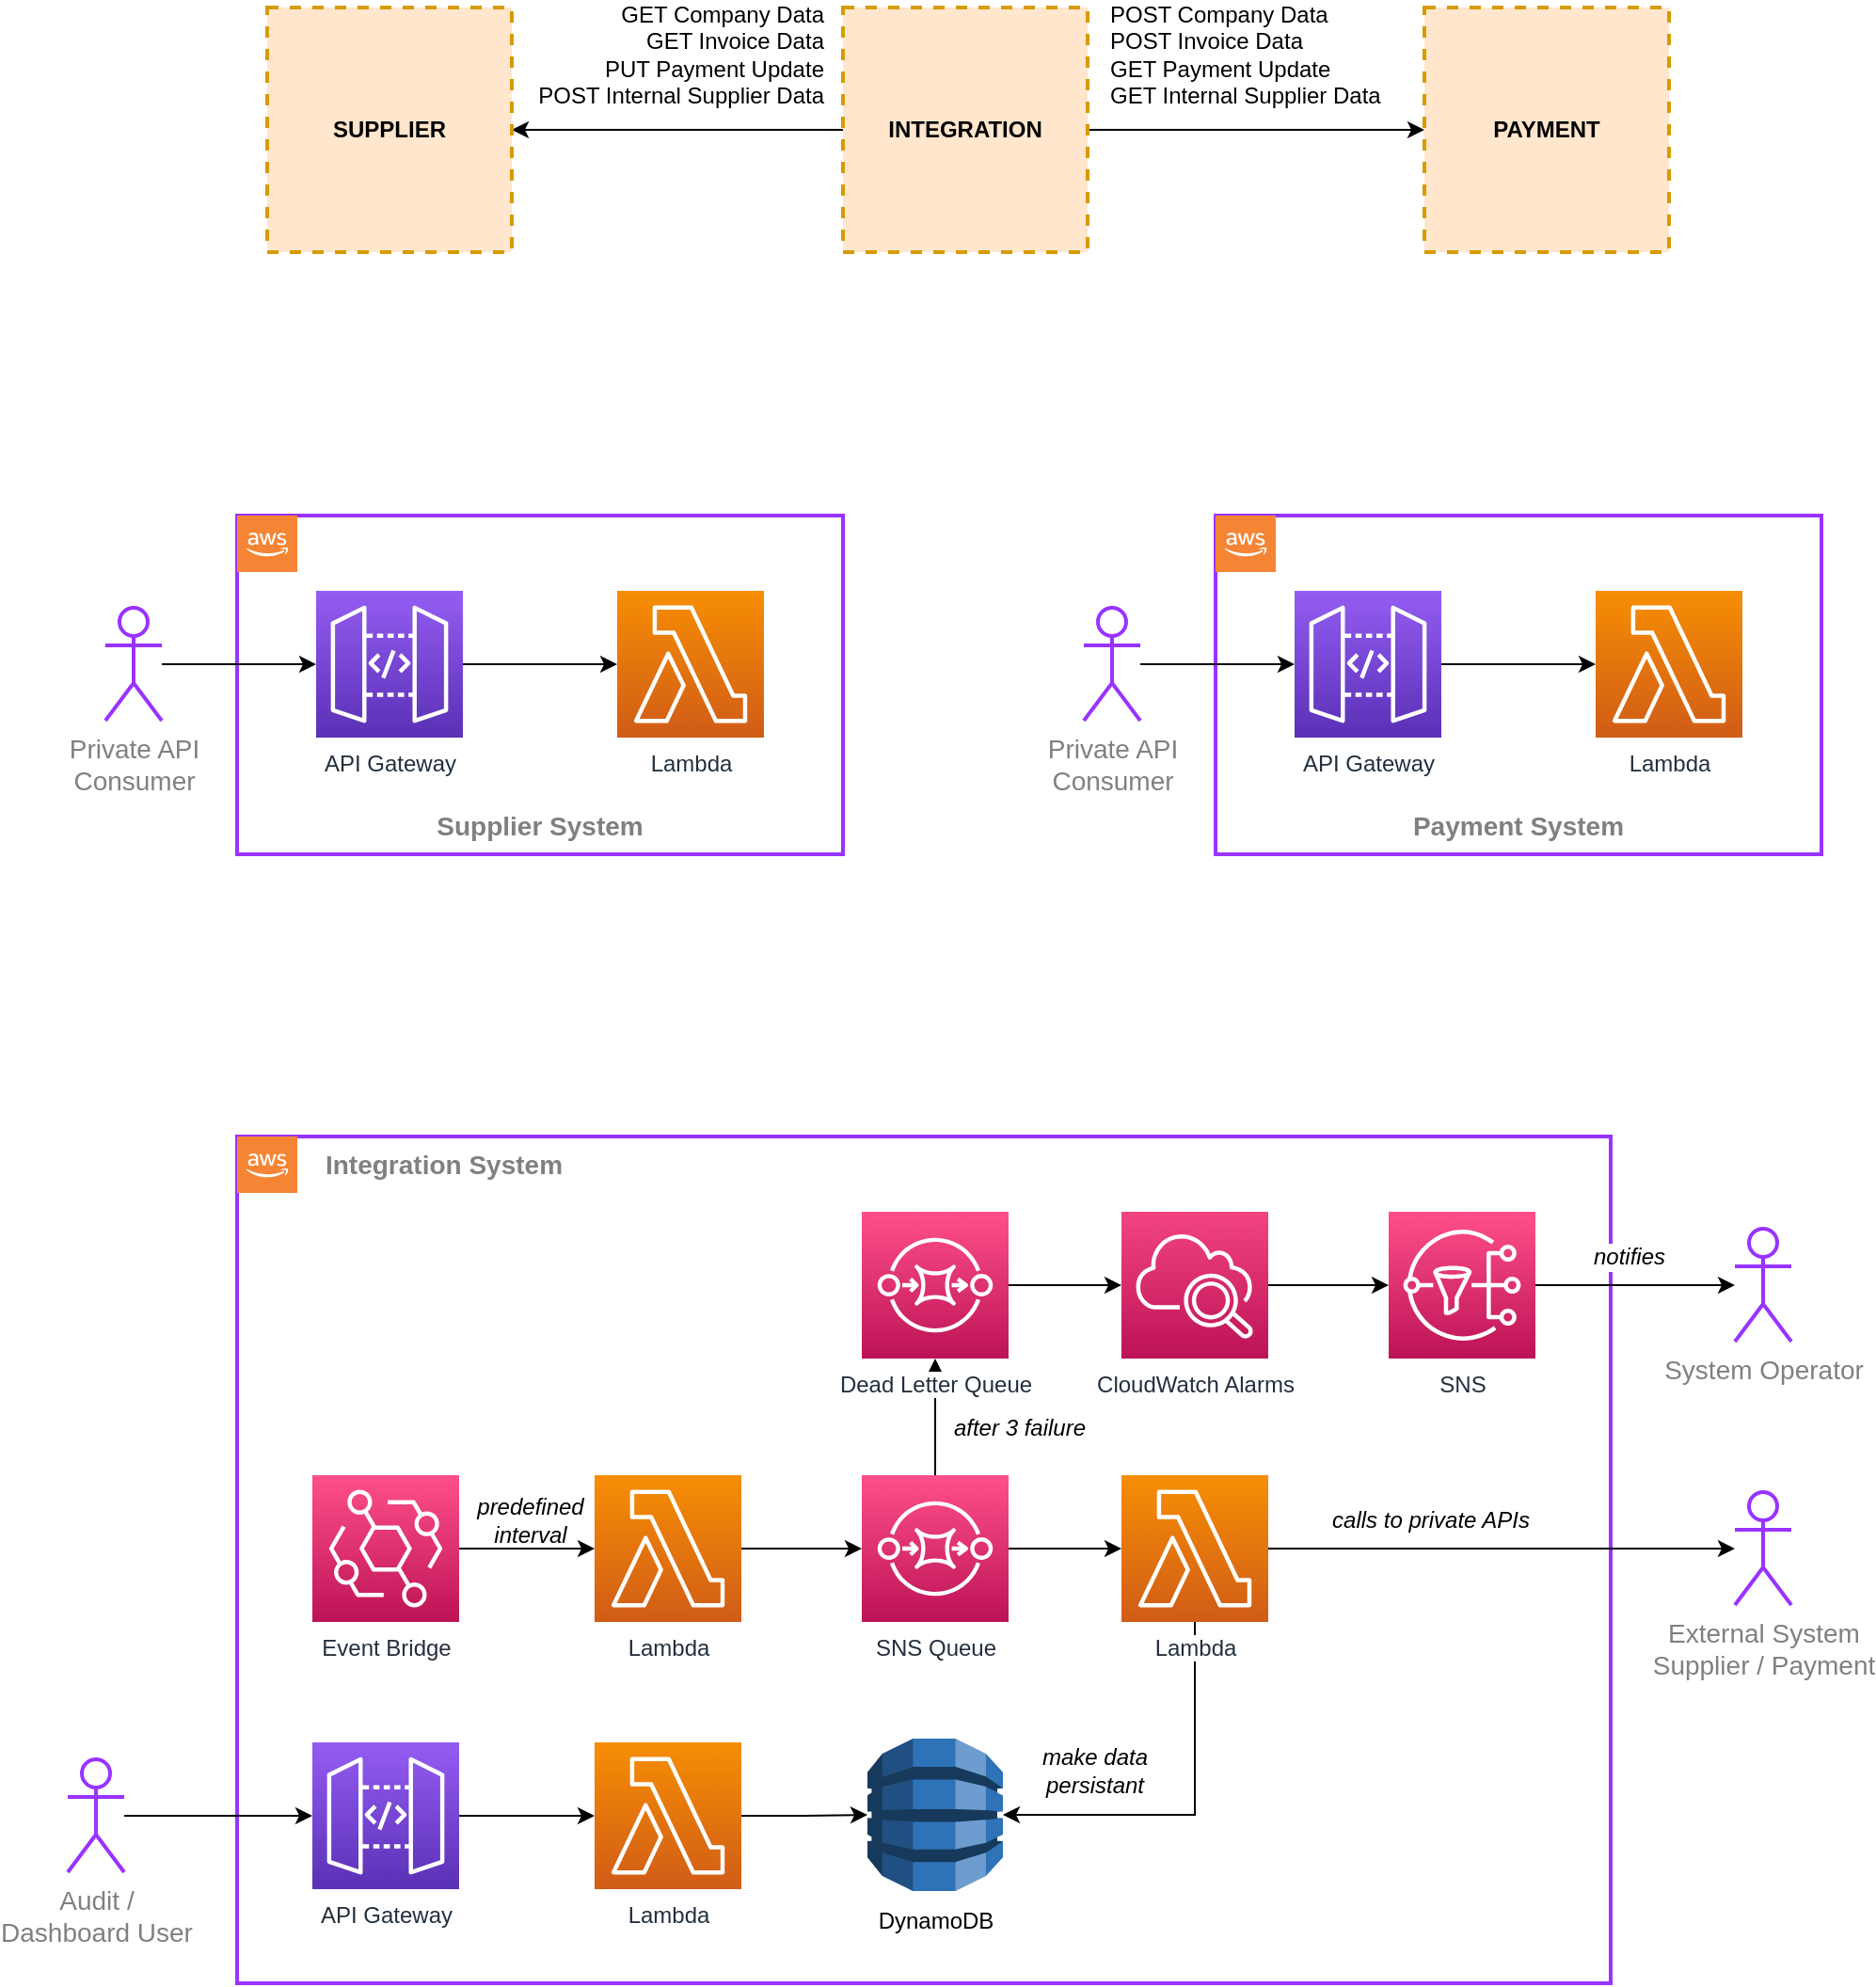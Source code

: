 <mxfile version="16.5.1" type="device"><diagram id="8Cj82dF483FpMM0Lno-N" name="Page-1"><mxGraphModel dx="1102" dy="2034" grid="1" gridSize="10" guides="1" tooltips="1" connect="1" arrows="1" fold="1" page="1" pageScale="1" pageWidth="827" pageHeight="1169" math="0" shadow="0"><root><mxCell id="0"/><mxCell id="1" parent="0"/><mxCell id="LT-DEaqBuwJB-dAYVBHN-10" value="" style="rounded=0;whiteSpace=wrap;html=1;strokeWidth=2;strokeColor=#9933FF;fillColor=none;" vertex="1" parent="1"><mxGeometry x="950" y="-10" width="322" height="180" as="geometry"/></mxCell><mxCell id="LT-DEaqBuwJB-dAYVBHN-37" value="" style="rounded=0;whiteSpace=wrap;html=1;strokeWidth=2;strokeColor=#9933FF;fillColor=none;" vertex="1" parent="1"><mxGeometry x="430" y="320" width="730" height="450" as="geometry"/></mxCell><mxCell id="LT-DEaqBuwJB-dAYVBHN-4" value="" style="rounded=0;whiteSpace=wrap;html=1;strokeWidth=2;strokeColor=#9933FF;fillColor=none;" vertex="1" parent="1"><mxGeometry x="430" y="-10" width="322" height="180" as="geometry"/></mxCell><mxCell id="LT-DEaqBuwJB-dAYVBHN-3" style="edgeStyle=orthogonalEdgeStyle;rounded=0;orthogonalLoop=1;jettySize=auto;html=1;entryX=0;entryY=0.5;entryDx=0;entryDy=0;entryPerimeter=0;" edge="1" parent="1" source="LT-DEaqBuwJB-dAYVBHN-1" target="LT-DEaqBuwJB-dAYVBHN-2"><mxGeometry relative="1" as="geometry"/></mxCell><mxCell id="LT-DEaqBuwJB-dAYVBHN-1" value="API Gateway" style="sketch=0;points=[[0,0,0],[0.25,0,0],[0.5,0,0],[0.75,0,0],[1,0,0],[0,1,0],[0.25,1,0],[0.5,1,0],[0.75,1,0],[1,1,0],[0,0.25,0],[0,0.5,0],[0,0.75,0],[1,0.25,0],[1,0.5,0],[1,0.75,0]];outlineConnect=0;fontColor=#232F3E;gradientColor=#945DF2;gradientDirection=north;fillColor=#5A30B5;strokeColor=#ffffff;dashed=0;verticalLabelPosition=bottom;verticalAlign=top;align=center;html=1;fontSize=12;fontStyle=0;aspect=fixed;shape=mxgraph.aws4.resourceIcon;resIcon=mxgraph.aws4.api_gateway;" vertex="1" parent="1"><mxGeometry x="472" y="30" width="78" height="78" as="geometry"/></mxCell><mxCell id="LT-DEaqBuwJB-dAYVBHN-2" value="Lambda" style="sketch=0;points=[[0,0,0],[0.25,0,0],[0.5,0,0],[0.75,0,0],[1,0,0],[0,1,0],[0.25,1,0],[0.5,1,0],[0.75,1,0],[1,1,0],[0,0.25,0],[0,0.5,0],[0,0.75,0],[1,0.25,0],[1,0.5,0],[1,0.75,0]];outlineConnect=0;fontColor=#232F3E;gradientColor=#F78E04;gradientDirection=north;fillColor=#D05C17;strokeColor=#ffffff;dashed=0;verticalLabelPosition=bottom;verticalAlign=top;align=center;html=1;fontSize=12;fontStyle=0;aspect=fixed;shape=mxgraph.aws4.resourceIcon;resIcon=mxgraph.aws4.lambda;" vertex="1" parent="1"><mxGeometry x="632" y="30" width="78" height="78" as="geometry"/></mxCell><mxCell id="LT-DEaqBuwJB-dAYVBHN-5" value="" style="outlineConnect=0;dashed=0;verticalLabelPosition=bottom;verticalAlign=top;align=center;html=1;shape=mxgraph.aws3.cloud_2;fillColor=#F58534;gradientColor=none;strokeColor=#9933FF;strokeWidth=2;" vertex="1" parent="1"><mxGeometry x="430" y="-10" width="32" height="30" as="geometry"/></mxCell><mxCell id="LT-DEaqBuwJB-dAYVBHN-6" value="Supplier System" style="text;html=1;strokeColor=none;fillColor=none;align=center;verticalAlign=middle;whiteSpace=wrap;rounded=0;fontSize=14;fontStyle=1;fontColor=#808080;" vertex="1" parent="1"><mxGeometry x="511" y="140" width="160" height="30" as="geometry"/></mxCell><mxCell id="LT-DEaqBuwJB-dAYVBHN-7" style="edgeStyle=orthogonalEdgeStyle;rounded=0;orthogonalLoop=1;jettySize=auto;html=1;entryX=0;entryY=0.5;entryDx=0;entryDy=0;entryPerimeter=0;" edge="1" parent="1" source="LT-DEaqBuwJB-dAYVBHN-8" target="LT-DEaqBuwJB-dAYVBHN-9"><mxGeometry relative="1" as="geometry"/></mxCell><mxCell id="LT-DEaqBuwJB-dAYVBHN-8" value="API Gateway" style="sketch=0;points=[[0,0,0],[0.25,0,0],[0.5,0,0],[0.75,0,0],[1,0,0],[0,1,0],[0.25,1,0],[0.5,1,0],[0.75,1,0],[1,1,0],[0,0.25,0],[0,0.5,0],[0,0.75,0],[1,0.25,0],[1,0.5,0],[1,0.75,0]];outlineConnect=0;fontColor=#232F3E;gradientColor=#945DF2;gradientDirection=north;fillColor=#5A30B5;strokeColor=#ffffff;dashed=0;verticalLabelPosition=bottom;verticalAlign=top;align=center;html=1;fontSize=12;fontStyle=0;aspect=fixed;shape=mxgraph.aws4.resourceIcon;resIcon=mxgraph.aws4.api_gateway;" vertex="1" parent="1"><mxGeometry x="992" y="30" width="78" height="78" as="geometry"/></mxCell><mxCell id="LT-DEaqBuwJB-dAYVBHN-9" value="Lambda" style="sketch=0;points=[[0,0,0],[0.25,0,0],[0.5,0,0],[0.75,0,0],[1,0,0],[0,1,0],[0.25,1,0],[0.5,1,0],[0.75,1,0],[1,1,0],[0,0.25,0],[0,0.5,0],[0,0.75,0],[1,0.25,0],[1,0.5,0],[1,0.75,0]];outlineConnect=0;fontColor=#232F3E;gradientColor=#F78E04;gradientDirection=north;fillColor=#D05C17;strokeColor=#ffffff;dashed=0;verticalLabelPosition=bottom;verticalAlign=top;align=center;html=1;fontSize=12;fontStyle=0;aspect=fixed;shape=mxgraph.aws4.resourceIcon;resIcon=mxgraph.aws4.lambda;" vertex="1" parent="1"><mxGeometry x="1152" y="30" width="78" height="78" as="geometry"/></mxCell><mxCell id="LT-DEaqBuwJB-dAYVBHN-11" value="" style="outlineConnect=0;dashed=0;verticalLabelPosition=bottom;verticalAlign=top;align=center;html=1;shape=mxgraph.aws3.cloud_2;fillColor=#F58534;gradientColor=none;strokeColor=#9933FF;strokeWidth=2;" vertex="1" parent="1"><mxGeometry x="950" y="-10" width="32" height="30" as="geometry"/></mxCell><mxCell id="LT-DEaqBuwJB-dAYVBHN-12" value="Payment System" style="text;html=1;strokeColor=none;fillColor=none;align=center;verticalAlign=middle;whiteSpace=wrap;rounded=0;fontSize=14;fontStyle=1;fontColor=#808080;" vertex="1" parent="1"><mxGeometry x="1031" y="140" width="160" height="30" as="geometry"/></mxCell><mxCell id="LT-DEaqBuwJB-dAYVBHN-17" style="edgeStyle=orthogonalEdgeStyle;rounded=0;orthogonalLoop=1;jettySize=auto;html=1;entryX=0;entryY=0.5;entryDx=0;entryDy=0;entryPerimeter=0;fontSize=14;fontColor=#808080;" edge="1" parent="1" source="LT-DEaqBuwJB-dAYVBHN-15" target="LT-DEaqBuwJB-dAYVBHN-16"><mxGeometry relative="1" as="geometry"/></mxCell><mxCell id="LT-DEaqBuwJB-dAYVBHN-15" value="Event Bridge" style="sketch=0;points=[[0,0,0],[0.25,0,0],[0.5,0,0],[0.75,0,0],[1,0,0],[0,1,0],[0.25,1,0],[0.5,1,0],[0.75,1,0],[1,1,0],[0,0.25,0],[0,0.5,0],[0,0.75,0],[1,0.25,0],[1,0.5,0],[1,0.75,0]];outlineConnect=0;fontColor=#232F3E;gradientColor=#FF4F8B;gradientDirection=north;fillColor=#BC1356;strokeColor=#ffffff;dashed=0;verticalLabelPosition=bottom;verticalAlign=top;align=center;html=1;fontSize=12;fontStyle=0;aspect=fixed;shape=mxgraph.aws4.resourceIcon;resIcon=mxgraph.aws4.eventbridge;" vertex="1" parent="1"><mxGeometry x="470" y="500" width="78" height="78" as="geometry"/></mxCell><mxCell id="LT-DEaqBuwJB-dAYVBHN-26" style="edgeStyle=orthogonalEdgeStyle;rounded=0;orthogonalLoop=1;jettySize=auto;html=1;entryX=0;entryY=0.5;entryDx=0;entryDy=0;entryPerimeter=0;fontSize=14;fontColor=#808080;" edge="1" parent="1" source="LT-DEaqBuwJB-dAYVBHN-16" target="LT-DEaqBuwJB-dAYVBHN-20"><mxGeometry relative="1" as="geometry"/></mxCell><mxCell id="LT-DEaqBuwJB-dAYVBHN-16" value="Lambda" style="sketch=0;points=[[0,0,0],[0.25,0,0],[0.5,0,0],[0.75,0,0],[1,0,0],[0,1,0],[0.25,1,0],[0.5,1,0],[0.75,1,0],[1,1,0],[0,0.25,0],[0,0.5,0],[0,0.75,0],[1,0.25,0],[1,0.5,0],[1,0.75,0]];outlineConnect=0;fontColor=#232F3E;gradientColor=#F78E04;gradientDirection=north;fillColor=#D05C17;strokeColor=#ffffff;dashed=0;verticalLabelPosition=bottom;verticalAlign=top;align=center;html=1;fontSize=12;fontStyle=0;aspect=fixed;shape=mxgraph.aws4.resourceIcon;resIcon=mxgraph.aws4.lambda;" vertex="1" parent="1"><mxGeometry x="620" y="500" width="78" height="78" as="geometry"/></mxCell><mxCell id="LT-DEaqBuwJB-dAYVBHN-28" style="edgeStyle=orthogonalEdgeStyle;rounded=0;orthogonalLoop=1;jettySize=auto;html=1;exitX=1;exitY=0.5;exitDx=0;exitDy=0;exitPerimeter=0;fontSize=14;fontColor=#808080;" edge="1" parent="1" source="LT-DEaqBuwJB-dAYVBHN-20" target="LT-DEaqBuwJB-dAYVBHN-27"><mxGeometry relative="1" as="geometry"/></mxCell><mxCell id="LT-DEaqBuwJB-dAYVBHN-32" style="edgeStyle=orthogonalEdgeStyle;rounded=0;orthogonalLoop=1;jettySize=auto;html=1;entryX=0.5;entryY=1;entryDx=0;entryDy=0;entryPerimeter=0;fontSize=14;fontColor=#808080;" edge="1" parent="1" source="LT-DEaqBuwJB-dAYVBHN-20" target="LT-DEaqBuwJB-dAYVBHN-31"><mxGeometry relative="1" as="geometry"/></mxCell><mxCell id="LT-DEaqBuwJB-dAYVBHN-20" value="SNS Queue" style="sketch=0;points=[[0,0,0],[0.25,0,0],[0.5,0,0],[0.75,0,0],[1,0,0],[0,1,0],[0.25,1,0],[0.5,1,0],[0.75,1,0],[1,1,0],[0,0.25,0],[0,0.5,0],[0,0.75,0],[1,0.25,0],[1,0.5,0],[1,0.75,0]];outlineConnect=0;fontColor=#232F3E;gradientColor=#FF4F8B;gradientDirection=north;fillColor=#BC1356;strokeColor=#ffffff;dashed=0;verticalLabelPosition=bottom;verticalAlign=top;align=center;html=1;fontSize=12;fontStyle=0;aspect=fixed;shape=mxgraph.aws4.resourceIcon;resIcon=mxgraph.aws4.sqs;" vertex="1" parent="1"><mxGeometry x="762" y="500" width="78" height="78" as="geometry"/></mxCell><mxCell id="LT-DEaqBuwJB-dAYVBHN-21" value="&lt;font style=&quot;font-size: 12px&quot; color=&quot;#000000&quot;&gt;DynamoDB&lt;/font&gt;" style="outlineConnect=0;dashed=0;verticalLabelPosition=bottom;verticalAlign=top;align=center;html=1;shape=mxgraph.aws3.dynamo_db;fillColor=#2E73B8;gradientColor=none;fontSize=14;fontColor=#808080;strokeColor=#9933FF;strokeWidth=2;" vertex="1" parent="1"><mxGeometry x="765" y="640" width="72" height="81" as="geometry"/></mxCell><mxCell id="LT-DEaqBuwJB-dAYVBHN-22" style="edgeStyle=orthogonalEdgeStyle;rounded=0;orthogonalLoop=1;jettySize=auto;html=1;entryX=0;entryY=0.5;entryDx=0;entryDy=0;entryPerimeter=0;" edge="1" parent="1" source="LT-DEaqBuwJB-dAYVBHN-23" target="LT-DEaqBuwJB-dAYVBHN-24"><mxGeometry relative="1" as="geometry"/></mxCell><mxCell id="LT-DEaqBuwJB-dAYVBHN-23" value="API Gateway" style="sketch=0;points=[[0,0,0],[0.25,0,0],[0.5,0,0],[0.75,0,0],[1,0,0],[0,1,0],[0.25,1,0],[0.5,1,0],[0.75,1,0],[1,1,0],[0,0.25,0],[0,0.5,0],[0,0.75,0],[1,0.25,0],[1,0.5,0],[1,0.75,0]];outlineConnect=0;fontColor=#232F3E;gradientColor=#945DF2;gradientDirection=north;fillColor=#5A30B5;strokeColor=#ffffff;dashed=0;verticalLabelPosition=bottom;verticalAlign=top;align=center;html=1;fontSize=12;fontStyle=0;aspect=fixed;shape=mxgraph.aws4.resourceIcon;resIcon=mxgraph.aws4.api_gateway;" vertex="1" parent="1"><mxGeometry x="470" y="642" width="78" height="78" as="geometry"/></mxCell><mxCell id="LT-DEaqBuwJB-dAYVBHN-30" style="edgeStyle=orthogonalEdgeStyle;rounded=0;orthogonalLoop=1;jettySize=auto;html=1;entryX=0;entryY=0.5;entryDx=0;entryDy=0;entryPerimeter=0;fontSize=14;fontColor=#808080;" edge="1" parent="1" source="LT-DEaqBuwJB-dAYVBHN-24" target="LT-DEaqBuwJB-dAYVBHN-21"><mxGeometry relative="1" as="geometry"/></mxCell><mxCell id="LT-DEaqBuwJB-dAYVBHN-24" value="Lambda" style="sketch=0;points=[[0,0,0],[0.25,0,0],[0.5,0,0],[0.75,0,0],[1,0,0],[0,1,0],[0.25,1,0],[0.5,1,0],[0.75,1,0],[1,1,0],[0,0.25,0],[0,0.5,0],[0,0.75,0],[1,0.25,0],[1,0.5,0],[1,0.75,0]];outlineConnect=0;fontColor=#232F3E;gradientColor=#F78E04;gradientDirection=north;fillColor=#D05C17;strokeColor=#ffffff;dashed=0;verticalLabelPosition=bottom;verticalAlign=top;align=center;html=1;fontSize=12;fontStyle=0;aspect=fixed;shape=mxgraph.aws4.resourceIcon;resIcon=mxgraph.aws4.lambda;" vertex="1" parent="1"><mxGeometry x="620" y="642" width="78" height="78" as="geometry"/></mxCell><mxCell id="LT-DEaqBuwJB-dAYVBHN-29" style="edgeStyle=orthogonalEdgeStyle;rounded=0;orthogonalLoop=1;jettySize=auto;html=1;exitX=0.5;exitY=1;exitDx=0;exitDy=0;exitPerimeter=0;entryX=1;entryY=0.5;entryDx=0;entryDy=0;entryPerimeter=0;fontSize=14;fontColor=#808080;" edge="1" parent="1" source="LT-DEaqBuwJB-dAYVBHN-27" target="LT-DEaqBuwJB-dAYVBHN-21"><mxGeometry relative="1" as="geometry"/></mxCell><mxCell id="LT-DEaqBuwJB-dAYVBHN-48" style="edgeStyle=orthogonalEdgeStyle;rounded=0;orthogonalLoop=1;jettySize=auto;html=1;fontSize=14;fontColor=#808080;" edge="1" parent="1" source="LT-DEaqBuwJB-dAYVBHN-27" target="LT-DEaqBuwJB-dAYVBHN-47"><mxGeometry relative="1" as="geometry"/></mxCell><mxCell id="LT-DEaqBuwJB-dAYVBHN-27" value="Lambda" style="sketch=0;points=[[0,0,0],[0.25,0,0],[0.5,0,0],[0.75,0,0],[1,0,0],[0,1,0],[0.25,1,0],[0.5,1,0],[0.75,1,0],[1,1,0],[0,0.25,0],[0,0.5,0],[0,0.75,0],[1,0.25,0],[1,0.5,0],[1,0.75,0]];outlineConnect=0;fontColor=#232F3E;gradientColor=#F78E04;gradientDirection=north;fillColor=#D05C17;strokeColor=#ffffff;dashed=0;verticalLabelPosition=bottom;verticalAlign=top;align=center;html=1;fontSize=12;fontStyle=0;aspect=fixed;shape=mxgraph.aws4.resourceIcon;resIcon=mxgraph.aws4.lambda;labelBackgroundColor=default;" vertex="1" parent="1"><mxGeometry x="900" y="500" width="78" height="78" as="geometry"/></mxCell><mxCell id="LT-DEaqBuwJB-dAYVBHN-34" style="edgeStyle=orthogonalEdgeStyle;rounded=0;orthogonalLoop=1;jettySize=auto;html=1;entryX=0;entryY=0.5;entryDx=0;entryDy=0;entryPerimeter=0;fontSize=14;fontColor=#808080;" edge="1" parent="1" source="LT-DEaqBuwJB-dAYVBHN-31" target="LT-DEaqBuwJB-dAYVBHN-33"><mxGeometry relative="1" as="geometry"/></mxCell><mxCell id="LT-DEaqBuwJB-dAYVBHN-31" value="Dead Letter Queue" style="sketch=0;points=[[0,0,0],[0.25,0,0],[0.5,0,0],[0.75,0,0],[1,0,0],[0,1,0],[0.25,1,0],[0.5,1,0],[0.75,1,0],[1,1,0],[0,0.25,0],[0,0.5,0],[0,0.75,0],[1,0.25,0],[1,0.5,0],[1,0.75,0]];outlineConnect=0;fontColor=#232F3E;gradientColor=#FF4F8B;gradientDirection=north;fillColor=#BC1356;strokeColor=#ffffff;dashed=0;verticalLabelPosition=bottom;verticalAlign=top;align=center;html=1;fontSize=12;fontStyle=0;aspect=fixed;shape=mxgraph.aws4.resourceIcon;resIcon=mxgraph.aws4.sqs;labelBackgroundColor=default;" vertex="1" parent="1"><mxGeometry x="762" y="360" width="78" height="78" as="geometry"/></mxCell><mxCell id="LT-DEaqBuwJB-dAYVBHN-36" style="edgeStyle=orthogonalEdgeStyle;rounded=0;orthogonalLoop=1;jettySize=auto;html=1;entryX=0;entryY=0.5;entryDx=0;entryDy=0;entryPerimeter=0;fontSize=14;fontColor=#808080;" edge="1" parent="1" source="LT-DEaqBuwJB-dAYVBHN-33" target="LT-DEaqBuwJB-dAYVBHN-35"><mxGeometry relative="1" as="geometry"/></mxCell><mxCell id="LT-DEaqBuwJB-dAYVBHN-33" value="CloudWatch Alarms" style="sketch=0;points=[[0,0,0],[0.25,0,0],[0.5,0,0],[0.75,0,0],[1,0,0],[0,1,0],[0.25,1,0],[0.5,1,0],[0.75,1,0],[1,1,0],[0,0.25,0],[0,0.5,0],[0,0.75,0],[1,0.25,0],[1,0.5,0],[1,0.75,0]];points=[[0,0,0],[0.25,0,0],[0.5,0,0],[0.75,0,0],[1,0,0],[0,1,0],[0.25,1,0],[0.5,1,0],[0.75,1,0],[1,1,0],[0,0.25,0],[0,0.5,0],[0,0.75,0],[1,0.25,0],[1,0.5,0],[1,0.75,0]];outlineConnect=0;fontColor=#232F3E;gradientColor=#F34482;gradientDirection=north;fillColor=#BC1356;strokeColor=#ffffff;dashed=0;verticalLabelPosition=bottom;verticalAlign=top;align=center;html=1;fontSize=12;fontStyle=0;aspect=fixed;shape=mxgraph.aws4.resourceIcon;resIcon=mxgraph.aws4.cloudwatch_2;" vertex="1" parent="1"><mxGeometry x="900" y="360" width="78" height="78" as="geometry"/></mxCell><mxCell id="LT-DEaqBuwJB-dAYVBHN-46" style="edgeStyle=orthogonalEdgeStyle;rounded=0;orthogonalLoop=1;jettySize=auto;html=1;fontSize=14;fontColor=#808080;" edge="1" parent="1" source="LT-DEaqBuwJB-dAYVBHN-35" target="LT-DEaqBuwJB-dAYVBHN-45"><mxGeometry relative="1" as="geometry"/></mxCell><mxCell id="LT-DEaqBuwJB-dAYVBHN-35" value="SNS" style="sketch=0;points=[[0,0,0],[0.25,0,0],[0.5,0,0],[0.75,0,0],[1,0,0],[0,1,0],[0.25,1,0],[0.5,1,0],[0.75,1,0],[1,1,0],[0,0.25,0],[0,0.5,0],[0,0.75,0],[1,0.25,0],[1,0.5,0],[1,0.75,0]];outlineConnect=0;fontColor=#232F3E;gradientColor=#FF4F8B;gradientDirection=north;fillColor=#BC1356;strokeColor=#ffffff;dashed=0;verticalLabelPosition=bottom;verticalAlign=top;align=center;html=1;fontSize=12;fontStyle=0;aspect=fixed;shape=mxgraph.aws4.resourceIcon;resIcon=mxgraph.aws4.sns;" vertex="1" parent="1"><mxGeometry x="1042" y="360" width="78" height="78" as="geometry"/></mxCell><mxCell id="LT-DEaqBuwJB-dAYVBHN-41" value="" style="outlineConnect=0;dashed=0;verticalLabelPosition=bottom;verticalAlign=top;align=center;html=1;shape=mxgraph.aws3.cloud_2;fillColor=#F58534;gradientColor=none;strokeColor=#9933FF;strokeWidth=2;" vertex="1" parent="1"><mxGeometry x="430" y="320" width="32" height="30" as="geometry"/></mxCell><mxCell id="LT-DEaqBuwJB-dAYVBHN-42" value="Integration System" style="text;html=1;strokeColor=none;fillColor=none;align=center;verticalAlign=middle;whiteSpace=wrap;rounded=0;fontSize=14;fontStyle=1;fontColor=#808080;" vertex="1" parent="1"><mxGeometry x="460" y="320" width="160" height="30" as="geometry"/></mxCell><mxCell id="LT-DEaqBuwJB-dAYVBHN-44" style="edgeStyle=orthogonalEdgeStyle;rounded=0;orthogonalLoop=1;jettySize=auto;html=1;fontSize=14;fontColor=#808080;entryX=0;entryY=0.5;entryDx=0;entryDy=0;entryPerimeter=0;" edge="1" parent="1" source="LT-DEaqBuwJB-dAYVBHN-43" target="LT-DEaqBuwJB-dAYVBHN-23"><mxGeometry relative="1" as="geometry"><mxPoint x="355" y="530" as="targetPoint"/></mxGeometry></mxCell><mxCell id="LT-DEaqBuwJB-dAYVBHN-43" value="Audit / &lt;br&gt;Dashboard User" style="shape=umlActor;verticalLabelPosition=bottom;verticalAlign=top;html=1;outlineConnect=0;fontSize=14;fontColor=#808080;strokeColor=#9933FF;strokeWidth=2;fillColor=none;" vertex="1" parent="1"><mxGeometry x="340" y="651" width="30" height="60" as="geometry"/></mxCell><mxCell id="LT-DEaqBuwJB-dAYVBHN-45" value="System Operator" style="shape=umlActor;verticalLabelPosition=bottom;verticalAlign=top;html=1;outlineConnect=0;fontSize=14;fontColor=#808080;strokeColor=#9933FF;strokeWidth=2;fillColor=none;" vertex="1" parent="1"><mxGeometry x="1226" y="369" width="30" height="60" as="geometry"/></mxCell><mxCell id="LT-DEaqBuwJB-dAYVBHN-47" value="External System&lt;br&gt;Supplier / Payment" style="shape=umlActor;verticalLabelPosition=bottom;verticalAlign=top;html=1;outlineConnect=0;fontSize=14;fontColor=#808080;strokeColor=#9933FF;strokeWidth=2;fillColor=none;" vertex="1" parent="1"><mxGeometry x="1226" y="509" width="30" height="60" as="geometry"/></mxCell><mxCell id="LT-DEaqBuwJB-dAYVBHN-51" style="edgeStyle=orthogonalEdgeStyle;rounded=0;orthogonalLoop=1;jettySize=auto;html=1;fontSize=12;fontColor=#808080;" edge="1" parent="1" source="LT-DEaqBuwJB-dAYVBHN-49" target="LT-DEaqBuwJB-dAYVBHN-8"><mxGeometry relative="1" as="geometry"/></mxCell><mxCell id="LT-DEaqBuwJB-dAYVBHN-49" value="Private API&lt;br&gt;Consumer" style="shape=umlActor;verticalLabelPosition=bottom;verticalAlign=top;html=1;outlineConnect=0;fontSize=14;fontColor=#808080;strokeColor=#9933FF;strokeWidth=2;fillColor=none;" vertex="1" parent="1"><mxGeometry x="880" y="39" width="30" height="60" as="geometry"/></mxCell><mxCell id="LT-DEaqBuwJB-dAYVBHN-53" style="edgeStyle=orthogonalEdgeStyle;rounded=0;orthogonalLoop=1;jettySize=auto;html=1;fontSize=12;fontColor=#808080;" edge="1" parent="1" source="LT-DEaqBuwJB-dAYVBHN-52" target="LT-DEaqBuwJB-dAYVBHN-1"><mxGeometry relative="1" as="geometry"/></mxCell><mxCell id="LT-DEaqBuwJB-dAYVBHN-52" value="Private API&lt;br&gt;Consumer" style="shape=umlActor;verticalLabelPosition=bottom;verticalAlign=top;html=1;outlineConnect=0;fontSize=14;fontColor=#808080;strokeColor=#9933FF;strokeWidth=2;fillColor=none;" vertex="1" parent="1"><mxGeometry x="360" y="39" width="30" height="60" as="geometry"/></mxCell><mxCell id="LT-DEaqBuwJB-dAYVBHN-54" value="after 3 failure" style="text;html=1;strokeColor=none;fillColor=none;align=center;verticalAlign=middle;whiteSpace=wrap;rounded=0;fontSize=12;fontColor=#000000;fontStyle=2" vertex="1" parent="1"><mxGeometry x="800" y="460" width="92" height="30" as="geometry"/></mxCell><mxCell id="LT-DEaqBuwJB-dAYVBHN-55" value="notifies" style="text;html=1;strokeColor=none;fillColor=none;align=center;verticalAlign=middle;whiteSpace=wrap;rounded=0;fontSize=12;fontColor=#000000;fontStyle=2;labelBackgroundColor=default;" vertex="1" parent="1"><mxGeometry x="1140" y="369" width="60" height="30" as="geometry"/></mxCell><mxCell id="LT-DEaqBuwJB-dAYVBHN-56" value="predefined interval" style="text;html=1;strokeColor=none;fillColor=none;align=center;verticalAlign=middle;whiteSpace=wrap;rounded=0;fontSize=12;fontColor=#000000;fontStyle=2" vertex="1" parent="1"><mxGeometry x="540" y="509" width="92" height="30" as="geometry"/></mxCell><mxCell id="LT-DEaqBuwJB-dAYVBHN-57" value="make data persistant" style="text;html=1;strokeColor=none;fillColor=none;align=center;verticalAlign=middle;whiteSpace=wrap;rounded=0;fontSize=12;fontColor=#000000;fontStyle=2" vertex="1" parent="1"><mxGeometry x="840" y="642" width="92" height="30" as="geometry"/></mxCell><mxCell id="LT-DEaqBuwJB-dAYVBHN-60" value="calls to private APIs" style="text;html=1;strokeColor=none;fillColor=none;align=center;verticalAlign=middle;whiteSpace=wrap;rounded=0;fontSize=12;fontColor=#000000;fontStyle=2;labelBackgroundColor=default;" vertex="1" parent="1"><mxGeometry x="1000" y="509" width="129" height="30" as="geometry"/></mxCell><mxCell id="LT-DEaqBuwJB-dAYVBHN-64" style="edgeStyle=orthogonalEdgeStyle;rounded=0;orthogonalLoop=1;jettySize=auto;html=1;entryX=1;entryY=0.5;entryDx=0;entryDy=0;fontSize=12;fontColor=#000000;" edge="1" parent="1" source="LT-DEaqBuwJB-dAYVBHN-61" target="LT-DEaqBuwJB-dAYVBHN-62"><mxGeometry relative="1" as="geometry"/></mxCell><mxCell id="LT-DEaqBuwJB-dAYVBHN-65" style="edgeStyle=orthogonalEdgeStyle;rounded=0;orthogonalLoop=1;jettySize=auto;html=1;entryX=0;entryY=0.5;entryDx=0;entryDy=0;fontSize=12;fontColor=#000000;" edge="1" parent="1" source="LT-DEaqBuwJB-dAYVBHN-61" target="LT-DEaqBuwJB-dAYVBHN-63"><mxGeometry relative="1" as="geometry"/></mxCell><mxCell id="LT-DEaqBuwJB-dAYVBHN-61" value="INTEGRATION" style="whiteSpace=wrap;html=1;aspect=fixed;dashed=1;labelBackgroundColor=none;fontSize=12;strokeColor=#d79b00;strokeWidth=2;fillColor=#ffe6cc;fontStyle=1" vertex="1" parent="1"><mxGeometry x="752" y="-280" width="130" height="130" as="geometry"/></mxCell><mxCell id="LT-DEaqBuwJB-dAYVBHN-62" value="SUPPLIER" style="whiteSpace=wrap;html=1;aspect=fixed;dashed=1;labelBackgroundColor=none;fontSize=12;strokeColor=#d79b00;strokeWidth=2;fillColor=#ffe6cc;fontStyle=1" vertex="1" parent="1"><mxGeometry x="446" y="-280" width="130" height="130" as="geometry"/></mxCell><mxCell id="LT-DEaqBuwJB-dAYVBHN-63" value="PAYMENT" style="whiteSpace=wrap;html=1;aspect=fixed;dashed=1;labelBackgroundColor=none;fontSize=12;strokeColor=#d79b00;strokeWidth=2;fillColor=#ffe6cc;fontStyle=1" vertex="1" parent="1"><mxGeometry x="1061" y="-280" width="130" height="130" as="geometry"/></mxCell><mxCell id="LT-DEaqBuwJB-dAYVBHN-66" value="GET Company Data&lt;br&gt;GET Invoice Data&lt;br&gt;PUT Payment Update&lt;br&gt;POST Internal Supplier Data&lt;br&gt;" style="text;html=1;strokeColor=none;fillColor=none;align=right;verticalAlign=middle;whiteSpace=wrap;rounded=0;dashed=1;labelBackgroundColor=none;fontSize=12;fontColor=#000000;" vertex="1" parent="1"><mxGeometry x="584" y="-270" width="160" height="30" as="geometry"/></mxCell><mxCell id="LT-DEaqBuwJB-dAYVBHN-67" value="POST Company Data&lt;br&gt;POST Invoice Data&lt;br&gt;GET Payment Update&lt;br&gt;GET Internal Supplier Data" style="text;html=1;strokeColor=none;fillColor=none;align=left;verticalAlign=middle;whiteSpace=wrap;rounded=0;dashed=1;labelBackgroundColor=none;fontSize=12;fontColor=#000000;" vertex="1" parent="1"><mxGeometry x="892" y="-270" width="160" height="30" as="geometry"/></mxCell></root></mxGraphModel></diagram></mxfile>